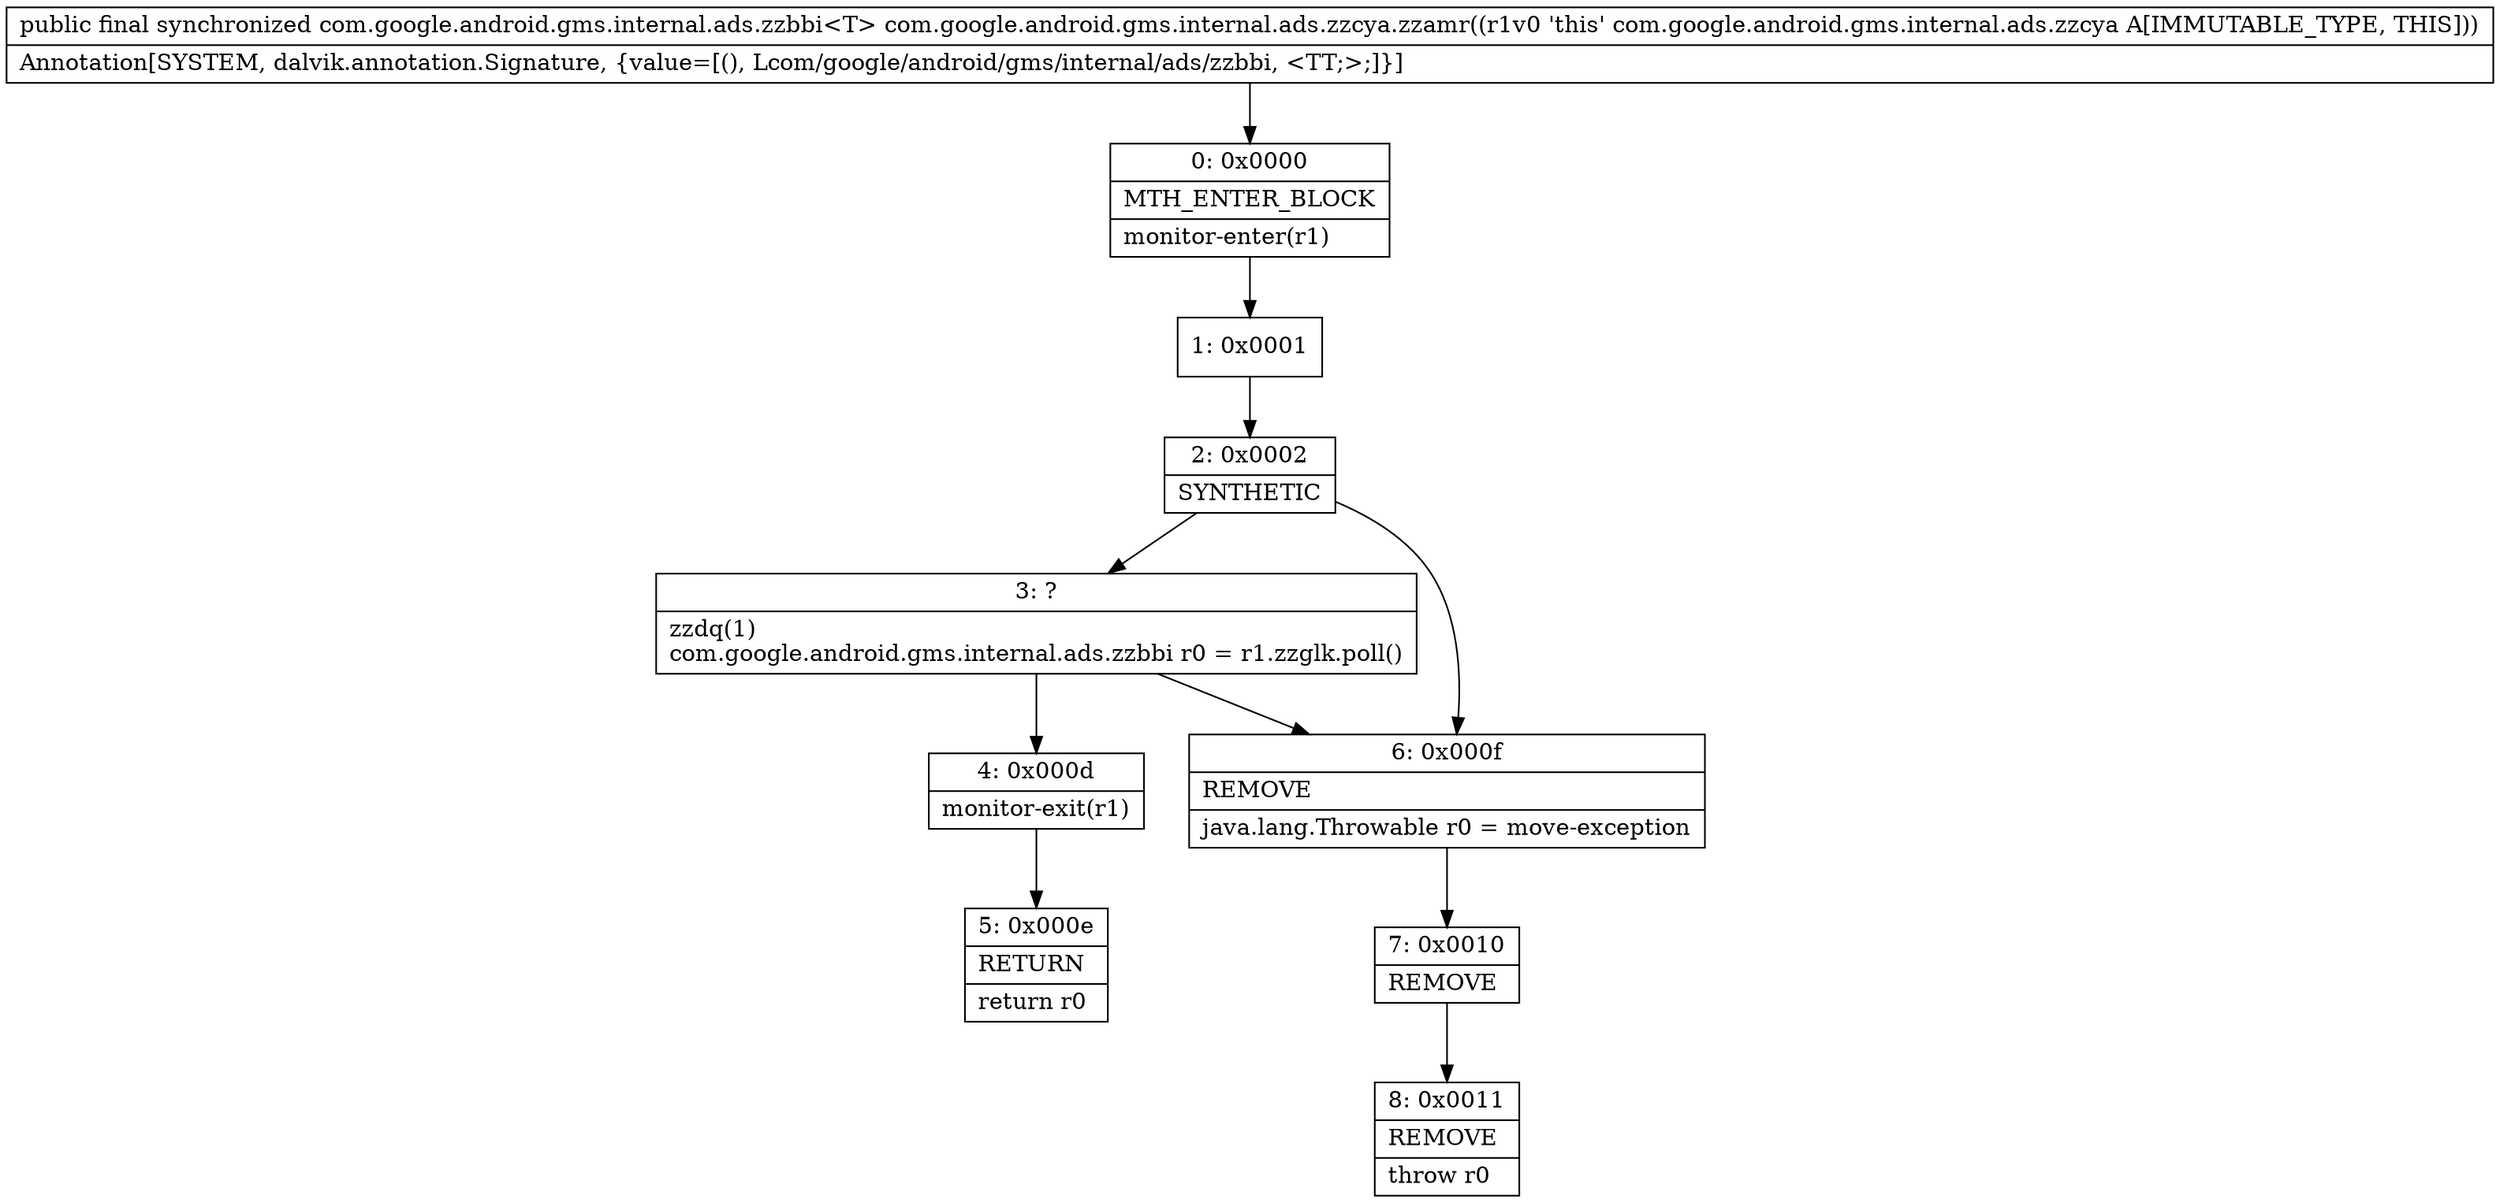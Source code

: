 digraph "CFG forcom.google.android.gms.internal.ads.zzcya.zzamr()Lcom\/google\/android\/gms\/internal\/ads\/zzbbi;" {
Node_0 [shape=record,label="{0\:\ 0x0000|MTH_ENTER_BLOCK\l|monitor\-enter(r1)\l}"];
Node_1 [shape=record,label="{1\:\ 0x0001}"];
Node_2 [shape=record,label="{2\:\ 0x0002|SYNTHETIC\l}"];
Node_3 [shape=record,label="{3\:\ ?|zzdq(1)\lcom.google.android.gms.internal.ads.zzbbi r0 = r1.zzglk.poll()\l}"];
Node_4 [shape=record,label="{4\:\ 0x000d|monitor\-exit(r1)\l}"];
Node_5 [shape=record,label="{5\:\ 0x000e|RETURN\l|return r0\l}"];
Node_6 [shape=record,label="{6\:\ 0x000f|REMOVE\l|java.lang.Throwable r0 = move\-exception\l}"];
Node_7 [shape=record,label="{7\:\ 0x0010|REMOVE\l}"];
Node_8 [shape=record,label="{8\:\ 0x0011|REMOVE\l|throw r0\l}"];
MethodNode[shape=record,label="{public final synchronized com.google.android.gms.internal.ads.zzbbi\<T\> com.google.android.gms.internal.ads.zzcya.zzamr((r1v0 'this' com.google.android.gms.internal.ads.zzcya A[IMMUTABLE_TYPE, THIS]))  | Annotation[SYSTEM, dalvik.annotation.Signature, \{value=[(), Lcom\/google\/android\/gms\/internal\/ads\/zzbbi, \<TT;\>;]\}]\l}"];
MethodNode -> Node_0;
Node_0 -> Node_1;
Node_1 -> Node_2;
Node_2 -> Node_3;
Node_2 -> Node_6;
Node_3 -> Node_4;
Node_3 -> Node_6;
Node_4 -> Node_5;
Node_6 -> Node_7;
Node_7 -> Node_8;
}

